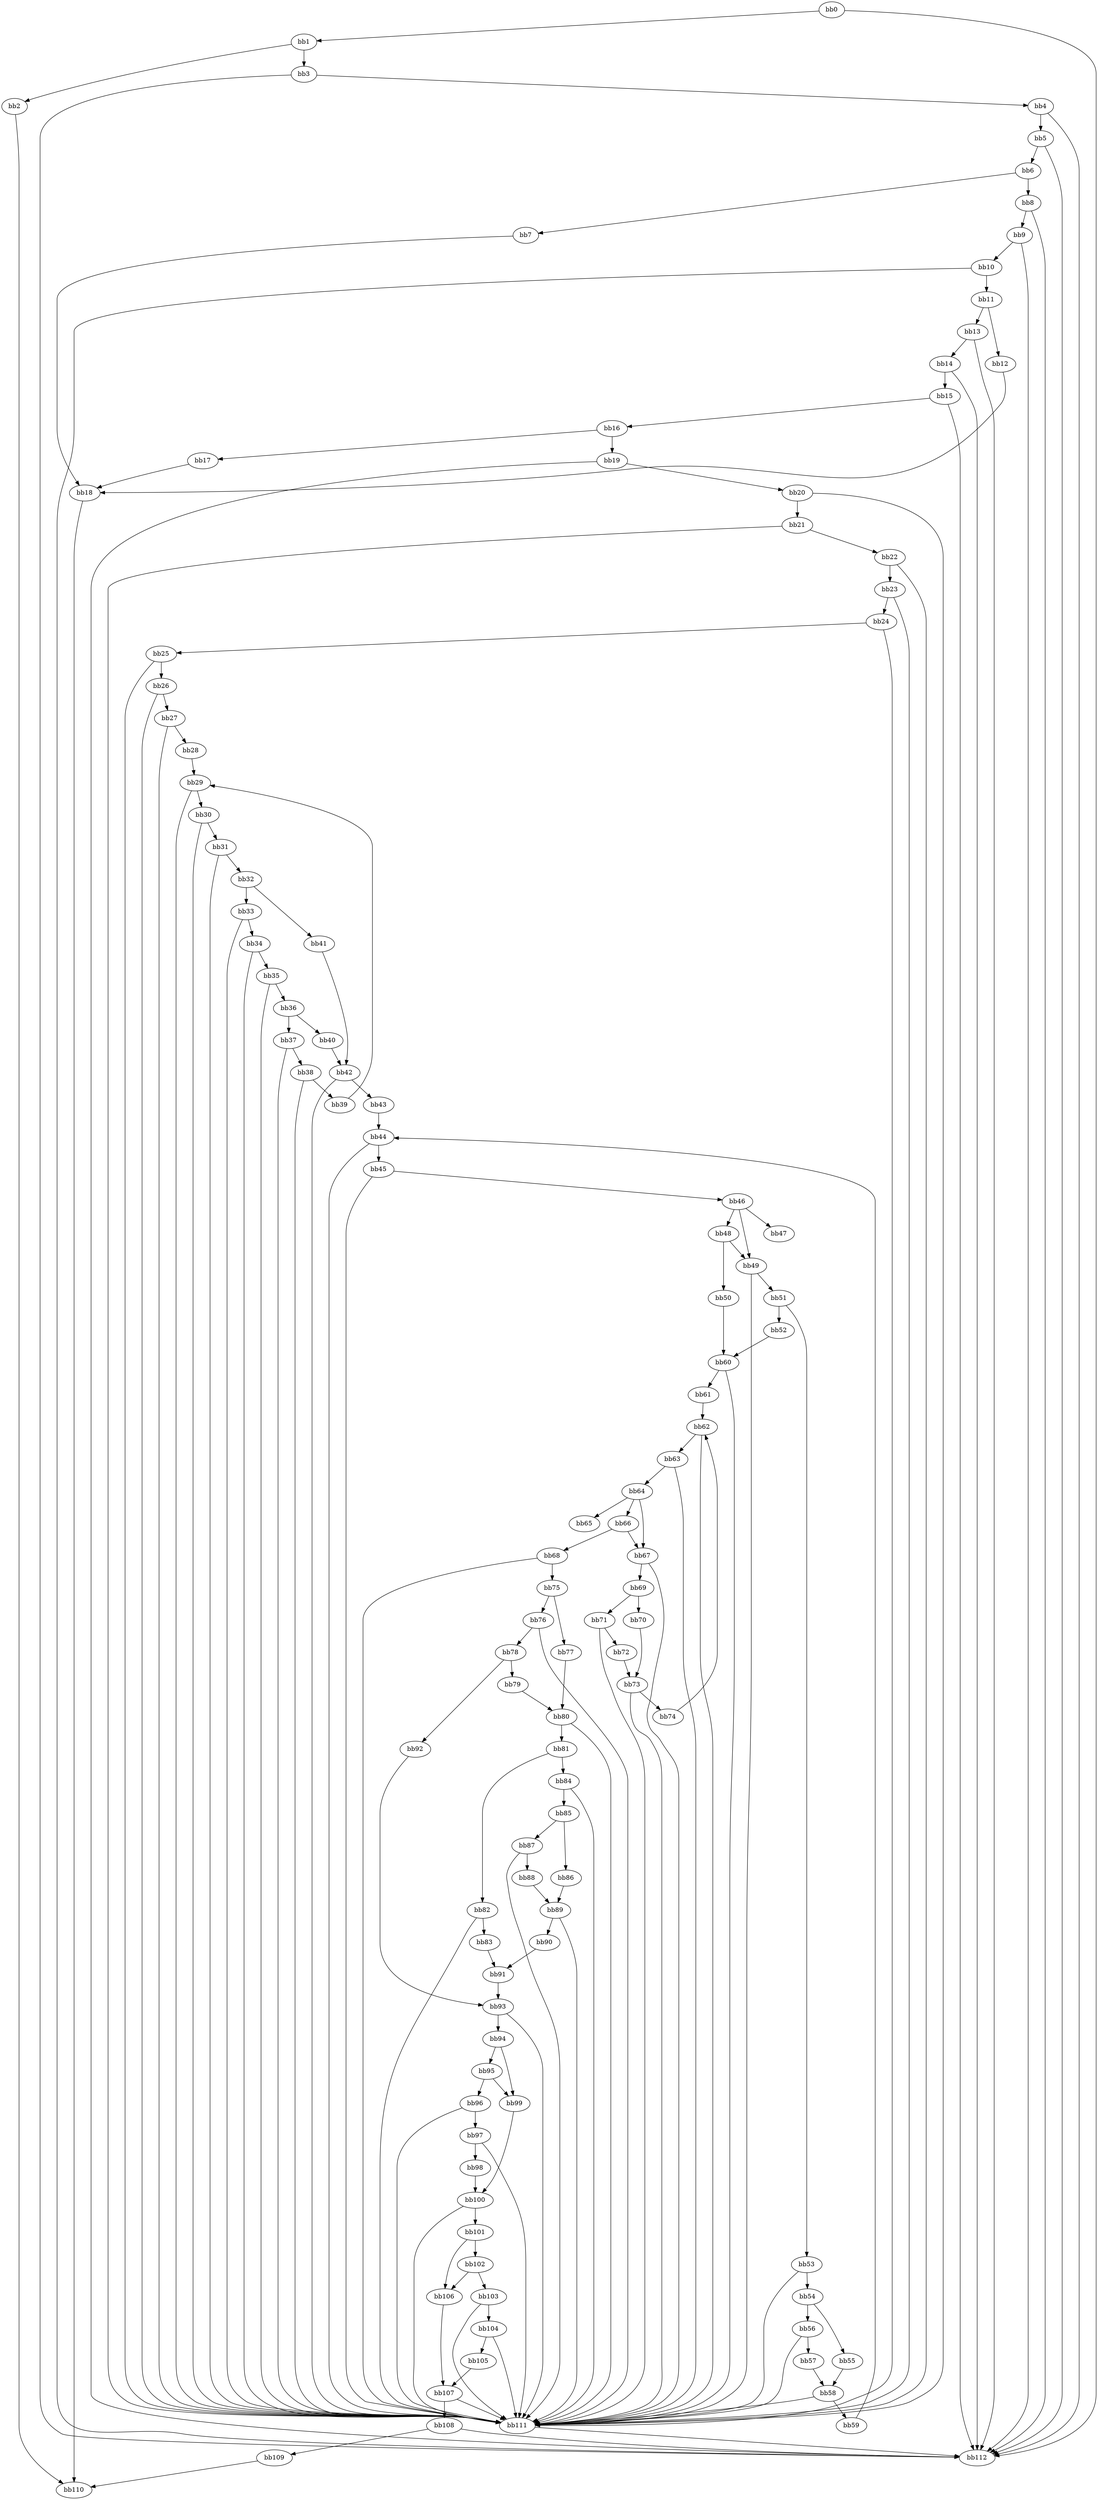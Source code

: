 digraph {
    0 [ label = "bb0\l" ]
    1 [ label = "bb1\l" ]
    2 [ label = "bb2\l" ]
    3 [ label = "bb3\l" ]
    4 [ label = "bb4\l" ]
    5 [ label = "bb5\l" ]
    6 [ label = "bb6\l" ]
    7 [ label = "bb7\l" ]
    8 [ label = "bb8\l" ]
    9 [ label = "bb9\l" ]
    10 [ label = "bb10\l" ]
    11 [ label = "bb11\l" ]
    12 [ label = "bb12\l" ]
    13 [ label = "bb13\l" ]
    14 [ label = "bb14\l" ]
    15 [ label = "bb15\l" ]
    16 [ label = "bb16\l" ]
    17 [ label = "bb17\l" ]
    18 [ label = "bb18\l" ]
    19 [ label = "bb19\l" ]
    20 [ label = "bb20\l" ]
    21 [ label = "bb21\l" ]
    22 [ label = "bb22\l" ]
    23 [ label = "bb23\l" ]
    24 [ label = "bb24\l" ]
    25 [ label = "bb25\l" ]
    26 [ label = "bb26\l" ]
    27 [ label = "bb27\l" ]
    28 [ label = "bb28\l" ]
    29 [ label = "bb29\l" ]
    30 [ label = "bb30\l" ]
    31 [ label = "bb31\l" ]
    32 [ label = "bb32\l" ]
    33 [ label = "bb33\l" ]
    34 [ label = "bb34\l" ]
    35 [ label = "bb35\l" ]
    36 [ label = "bb36\l" ]
    37 [ label = "bb37\l" ]
    38 [ label = "bb38\l" ]
    39 [ label = "bb39\l" ]
    40 [ label = "bb40\l" ]
    41 [ label = "bb41\l" ]
    42 [ label = "bb42\l" ]
    43 [ label = "bb43\l" ]
    44 [ label = "bb44\l" ]
    45 [ label = "bb45\l" ]
    46 [ label = "bb46\l" ]
    47 [ label = "bb47\l" ]
    48 [ label = "bb48\l" ]
    49 [ label = "bb49\l" ]
    50 [ label = "bb50\l" ]
    51 [ label = "bb51\l" ]
    52 [ label = "bb52\l" ]
    53 [ label = "bb53\l" ]
    54 [ label = "bb54\l" ]
    55 [ label = "bb55\l" ]
    56 [ label = "bb56\l" ]
    57 [ label = "bb57\l" ]
    58 [ label = "bb58\l" ]
    59 [ label = "bb59\l" ]
    60 [ label = "bb60\l" ]
    61 [ label = "bb61\l" ]
    62 [ label = "bb62\l" ]
    63 [ label = "bb63\l" ]
    64 [ label = "bb64\l" ]
    65 [ label = "bb65\l" ]
    66 [ label = "bb66\l" ]
    67 [ label = "bb67\l" ]
    68 [ label = "bb68\l" ]
    69 [ label = "bb69\l" ]
    70 [ label = "bb70\l" ]
    71 [ label = "bb71\l" ]
    72 [ label = "bb72\l" ]
    73 [ label = "bb73\l" ]
    74 [ label = "bb74\l" ]
    75 [ label = "bb75\l" ]
    76 [ label = "bb76\l" ]
    77 [ label = "bb77\l" ]
    78 [ label = "bb78\l" ]
    79 [ label = "bb79\l" ]
    80 [ label = "bb80\l" ]
    81 [ label = "bb81\l" ]
    82 [ label = "bb82\l" ]
    83 [ label = "bb83\l" ]
    84 [ label = "bb84\l" ]
    85 [ label = "bb85\l" ]
    86 [ label = "bb86\l" ]
    87 [ label = "bb87\l" ]
    88 [ label = "bb88\l" ]
    89 [ label = "bb89\l" ]
    90 [ label = "bb90\l" ]
    91 [ label = "bb91\l" ]
    92 [ label = "bb92\l" ]
    93 [ label = "bb93\l" ]
    94 [ label = "bb94\l" ]
    95 [ label = "bb95\l" ]
    96 [ label = "bb96\l" ]
    97 [ label = "bb97\l" ]
    98 [ label = "bb98\l" ]
    99 [ label = "bb99\l" ]
    100 [ label = "bb100\l" ]
    101 [ label = "bb101\l" ]
    102 [ label = "bb102\l" ]
    103 [ label = "bb103\l" ]
    104 [ label = "bb104\l" ]
    105 [ label = "bb105\l" ]
    106 [ label = "bb106\l" ]
    107 [ label = "bb107\l" ]
    108 [ label = "bb108\l" ]
    109 [ label = "bb109\l" ]
    110 [ label = "bb110\l" ]
    111 [ label = "bb111\l" ]
    112 [ label = "bb112\l" ]
    0 -> 1 [ ]
    0 -> 112 [ ]
    1 -> 2 [ ]
    1 -> 3 [ ]
    2 -> 110 [ ]
    3 -> 4 [ ]
    3 -> 112 [ ]
    4 -> 5 [ ]
    4 -> 112 [ ]
    5 -> 6 [ ]
    5 -> 112 [ ]
    6 -> 7 [ ]
    6 -> 8 [ ]
    7 -> 18 [ ]
    8 -> 9 [ ]
    8 -> 112 [ ]
    9 -> 10 [ ]
    9 -> 112 [ ]
    10 -> 11 [ ]
    10 -> 112 [ ]
    11 -> 12 [ ]
    11 -> 13 [ ]
    12 -> 18 [ ]
    13 -> 14 [ ]
    13 -> 112 [ ]
    14 -> 15 [ ]
    14 -> 112 [ ]
    15 -> 16 [ ]
    15 -> 112 [ ]
    16 -> 17 [ ]
    16 -> 19 [ ]
    17 -> 18 [ ]
    18 -> 110 [ ]
    19 -> 20 [ ]
    19 -> 112 [ ]
    20 -> 21 [ ]
    20 -> 111 [ ]
    21 -> 22 [ ]
    21 -> 111 [ ]
    22 -> 23 [ ]
    22 -> 111 [ ]
    23 -> 24 [ ]
    23 -> 111 [ ]
    24 -> 25 [ ]
    24 -> 111 [ ]
    25 -> 26 [ ]
    25 -> 111 [ ]
    26 -> 27 [ ]
    26 -> 111 [ ]
    27 -> 28 [ ]
    27 -> 111 [ ]
    28 -> 29 [ ]
    29 -> 30 [ ]
    29 -> 111 [ ]
    30 -> 31 [ ]
    30 -> 111 [ ]
    31 -> 32 [ ]
    31 -> 111 [ ]
    32 -> 33 [ ]
    32 -> 41 [ ]
    33 -> 34 [ ]
    33 -> 111 [ ]
    34 -> 35 [ ]
    34 -> 111 [ ]
    35 -> 36 [ ]
    35 -> 111 [ ]
    36 -> 37 [ ]
    36 -> 40 [ ]
    37 -> 38 [ ]
    37 -> 111 [ ]
    38 -> 39 [ ]
    38 -> 111 [ ]
    39 -> 29 [ ]
    40 -> 42 [ ]
    41 -> 42 [ ]
    42 -> 43 [ ]
    42 -> 111 [ ]
    43 -> 44 [ ]
    44 -> 45 [ ]
    44 -> 111 [ ]
    45 -> 46 [ ]
    45 -> 111 [ ]
    46 -> 47 [ ]
    46 -> 48 [ ]
    46 -> 49 [ ]
    48 -> 49 [ ]
    48 -> 50 [ ]
    49 -> 51 [ ]
    49 -> 111 [ ]
    50 -> 60 [ ]
    51 -> 52 [ ]
    51 -> 53 [ ]
    52 -> 60 [ ]
    53 -> 54 [ ]
    53 -> 111 [ ]
    54 -> 55 [ ]
    54 -> 56 [ ]
    55 -> 58 [ ]
    56 -> 57 [ ]
    56 -> 111 [ ]
    57 -> 58 [ ]
    58 -> 59 [ ]
    58 -> 111 [ ]
    59 -> 44 [ ]
    60 -> 61 [ ]
    60 -> 111 [ ]
    61 -> 62 [ ]
    62 -> 63 [ ]
    62 -> 111 [ ]
    63 -> 64 [ ]
    63 -> 111 [ ]
    64 -> 65 [ ]
    64 -> 66 [ ]
    64 -> 67 [ ]
    66 -> 67 [ ]
    66 -> 68 [ ]
    67 -> 69 [ ]
    67 -> 111 [ ]
    68 -> 75 [ ]
    68 -> 111 [ ]
    69 -> 70 [ ]
    69 -> 71 [ ]
    70 -> 73 [ ]
    71 -> 72 [ ]
    71 -> 111 [ ]
    72 -> 73 [ ]
    73 -> 74 [ ]
    73 -> 111 [ ]
    74 -> 62 [ ]
    75 -> 76 [ ]
    75 -> 77 [ ]
    76 -> 78 [ ]
    76 -> 111 [ ]
    77 -> 80 [ ]
    78 -> 79 [ ]
    78 -> 92 [ ]
    79 -> 80 [ ]
    80 -> 81 [ ]
    80 -> 111 [ ]
    81 -> 82 [ ]
    81 -> 84 [ ]
    82 -> 83 [ ]
    82 -> 111 [ ]
    83 -> 91 [ ]
    84 -> 85 [ ]
    84 -> 111 [ ]
    85 -> 86 [ ]
    85 -> 87 [ ]
    86 -> 89 [ ]
    87 -> 88 [ ]
    87 -> 111 [ ]
    88 -> 89 [ ]
    89 -> 90 [ ]
    89 -> 111 [ ]
    90 -> 91 [ ]
    91 -> 93 [ ]
    92 -> 93 [ ]
    93 -> 94 [ ]
    93 -> 111 [ ]
    94 -> 95 [ ]
    94 -> 99 [ ]
    95 -> 96 [ ]
    95 -> 99 [ ]
    96 -> 97 [ ]
    96 -> 111 [ ]
    97 -> 98 [ ]
    97 -> 111 [ ]
    98 -> 100 [ ]
    99 -> 100 [ ]
    100 -> 101 [ ]
    100 -> 111 [ ]
    101 -> 102 [ ]
    101 -> 106 [ ]
    102 -> 103 [ ]
    102 -> 106 [ ]
    103 -> 104 [ ]
    103 -> 111 [ ]
    104 -> 105 [ ]
    104 -> 111 [ ]
    105 -> 107 [ ]
    106 -> 107 [ ]
    107 -> 108 [ ]
    107 -> 111 [ ]
    108 -> 109 [ ]
    108 -> 112 [ ]
    109 -> 110 [ ]
    111 -> 112 [ ]
}

